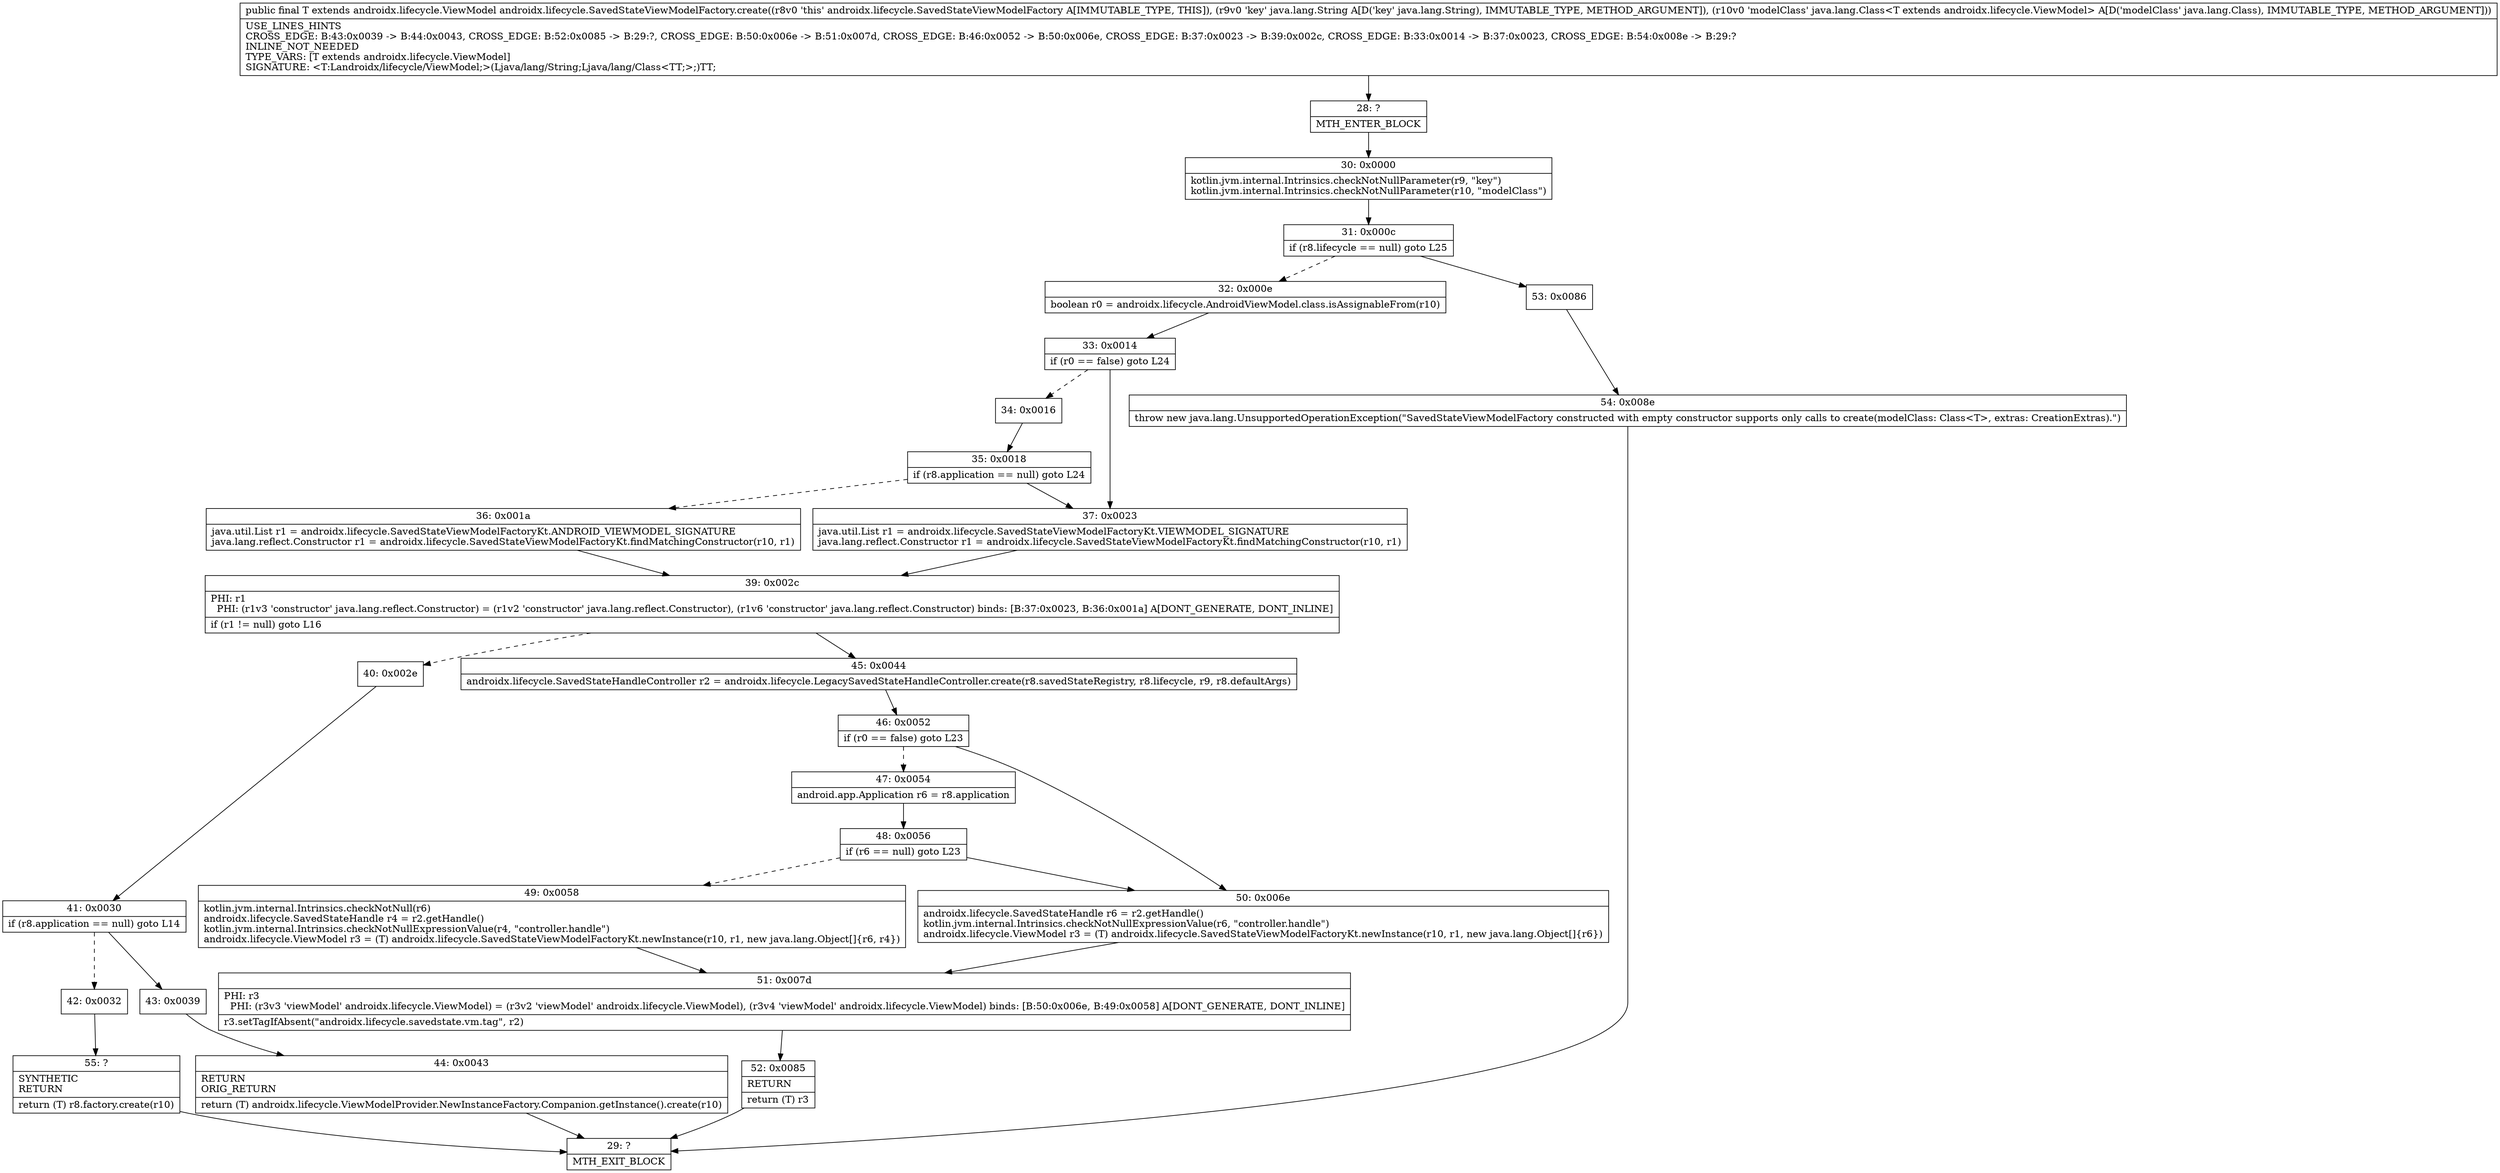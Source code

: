 digraph "CFG forandroidx.lifecycle.SavedStateViewModelFactory.create(Ljava\/lang\/String;Ljava\/lang\/Class;)Landroidx\/lifecycle\/ViewModel;" {
Node_28 [shape=record,label="{28\:\ ?|MTH_ENTER_BLOCK\l}"];
Node_30 [shape=record,label="{30\:\ 0x0000|kotlin.jvm.internal.Intrinsics.checkNotNullParameter(r9, \"key\")\lkotlin.jvm.internal.Intrinsics.checkNotNullParameter(r10, \"modelClass\")\l}"];
Node_31 [shape=record,label="{31\:\ 0x000c|if (r8.lifecycle == null) goto L25\l}"];
Node_32 [shape=record,label="{32\:\ 0x000e|boolean r0 = androidx.lifecycle.AndroidViewModel.class.isAssignableFrom(r10)\l}"];
Node_33 [shape=record,label="{33\:\ 0x0014|if (r0 == false) goto L24\l}"];
Node_34 [shape=record,label="{34\:\ 0x0016}"];
Node_35 [shape=record,label="{35\:\ 0x0018|if (r8.application == null) goto L24\l}"];
Node_36 [shape=record,label="{36\:\ 0x001a|java.util.List r1 = androidx.lifecycle.SavedStateViewModelFactoryKt.ANDROID_VIEWMODEL_SIGNATURE\ljava.lang.reflect.Constructor r1 = androidx.lifecycle.SavedStateViewModelFactoryKt.findMatchingConstructor(r10, r1)\l}"];
Node_39 [shape=record,label="{39\:\ 0x002c|PHI: r1 \l  PHI: (r1v3 'constructor' java.lang.reflect.Constructor) = (r1v2 'constructor' java.lang.reflect.Constructor), (r1v6 'constructor' java.lang.reflect.Constructor) binds: [B:37:0x0023, B:36:0x001a] A[DONT_GENERATE, DONT_INLINE]\l|if (r1 != null) goto L16\l}"];
Node_40 [shape=record,label="{40\:\ 0x002e}"];
Node_41 [shape=record,label="{41\:\ 0x0030|if (r8.application == null) goto L14\l}"];
Node_42 [shape=record,label="{42\:\ 0x0032}"];
Node_55 [shape=record,label="{55\:\ ?|SYNTHETIC\lRETURN\l|return (T) r8.factory.create(r10)\l}"];
Node_29 [shape=record,label="{29\:\ ?|MTH_EXIT_BLOCK\l}"];
Node_43 [shape=record,label="{43\:\ 0x0039}"];
Node_44 [shape=record,label="{44\:\ 0x0043|RETURN\lORIG_RETURN\l|return (T) androidx.lifecycle.ViewModelProvider.NewInstanceFactory.Companion.getInstance().create(r10)\l}"];
Node_45 [shape=record,label="{45\:\ 0x0044|androidx.lifecycle.SavedStateHandleController r2 = androidx.lifecycle.LegacySavedStateHandleController.create(r8.savedStateRegistry, r8.lifecycle, r9, r8.defaultArgs)\l}"];
Node_46 [shape=record,label="{46\:\ 0x0052|if (r0 == false) goto L23\l}"];
Node_47 [shape=record,label="{47\:\ 0x0054|android.app.Application r6 = r8.application\l}"];
Node_48 [shape=record,label="{48\:\ 0x0056|if (r6 == null) goto L23\l}"];
Node_49 [shape=record,label="{49\:\ 0x0058|kotlin.jvm.internal.Intrinsics.checkNotNull(r6)\landroidx.lifecycle.SavedStateHandle r4 = r2.getHandle()\lkotlin.jvm.internal.Intrinsics.checkNotNullExpressionValue(r4, \"controller.handle\")\landroidx.lifecycle.ViewModel r3 = (T) androidx.lifecycle.SavedStateViewModelFactoryKt.newInstance(r10, r1, new java.lang.Object[]\{r6, r4\})\l}"];
Node_51 [shape=record,label="{51\:\ 0x007d|PHI: r3 \l  PHI: (r3v3 'viewModel' androidx.lifecycle.ViewModel) = (r3v2 'viewModel' androidx.lifecycle.ViewModel), (r3v4 'viewModel' androidx.lifecycle.ViewModel) binds: [B:50:0x006e, B:49:0x0058] A[DONT_GENERATE, DONT_INLINE]\l|r3.setTagIfAbsent(\"androidx.lifecycle.savedstate.vm.tag\", r2)\l}"];
Node_52 [shape=record,label="{52\:\ 0x0085|RETURN\l|return (T) r3\l}"];
Node_50 [shape=record,label="{50\:\ 0x006e|androidx.lifecycle.SavedStateHandle r6 = r2.getHandle()\lkotlin.jvm.internal.Intrinsics.checkNotNullExpressionValue(r6, \"controller.handle\")\landroidx.lifecycle.ViewModel r3 = (T) androidx.lifecycle.SavedStateViewModelFactoryKt.newInstance(r10, r1, new java.lang.Object[]\{r6\})\l}"];
Node_37 [shape=record,label="{37\:\ 0x0023|java.util.List r1 = androidx.lifecycle.SavedStateViewModelFactoryKt.VIEWMODEL_SIGNATURE\ljava.lang.reflect.Constructor r1 = androidx.lifecycle.SavedStateViewModelFactoryKt.findMatchingConstructor(r10, r1)\l}"];
Node_53 [shape=record,label="{53\:\ 0x0086}"];
Node_54 [shape=record,label="{54\:\ 0x008e|throw new java.lang.UnsupportedOperationException(\"SavedStateViewModelFactory constructed with empty constructor supports only calls to create(modelClass: Class\<T\>, extras: CreationExtras).\")\l}"];
MethodNode[shape=record,label="{public final T extends androidx.lifecycle.ViewModel androidx.lifecycle.SavedStateViewModelFactory.create((r8v0 'this' androidx.lifecycle.SavedStateViewModelFactory A[IMMUTABLE_TYPE, THIS]), (r9v0 'key' java.lang.String A[D('key' java.lang.String), IMMUTABLE_TYPE, METHOD_ARGUMENT]), (r10v0 'modelClass' java.lang.Class\<T extends androidx.lifecycle.ViewModel\> A[D('modelClass' java.lang.Class), IMMUTABLE_TYPE, METHOD_ARGUMENT]))  | USE_LINES_HINTS\lCROSS_EDGE: B:43:0x0039 \-\> B:44:0x0043, CROSS_EDGE: B:52:0x0085 \-\> B:29:?, CROSS_EDGE: B:50:0x006e \-\> B:51:0x007d, CROSS_EDGE: B:46:0x0052 \-\> B:50:0x006e, CROSS_EDGE: B:37:0x0023 \-\> B:39:0x002c, CROSS_EDGE: B:33:0x0014 \-\> B:37:0x0023, CROSS_EDGE: B:54:0x008e \-\> B:29:?\lINLINE_NOT_NEEDED\lTYPE_VARS: [T extends androidx.lifecycle.ViewModel]\lSIGNATURE: \<T:Landroidx\/lifecycle\/ViewModel;\>(Ljava\/lang\/String;Ljava\/lang\/Class\<TT;\>;)TT;\l}"];
MethodNode -> Node_28;Node_28 -> Node_30;
Node_30 -> Node_31;
Node_31 -> Node_32[style=dashed];
Node_31 -> Node_53;
Node_32 -> Node_33;
Node_33 -> Node_34[style=dashed];
Node_33 -> Node_37;
Node_34 -> Node_35;
Node_35 -> Node_36[style=dashed];
Node_35 -> Node_37;
Node_36 -> Node_39;
Node_39 -> Node_40[style=dashed];
Node_39 -> Node_45;
Node_40 -> Node_41;
Node_41 -> Node_42[style=dashed];
Node_41 -> Node_43;
Node_42 -> Node_55;
Node_55 -> Node_29;
Node_43 -> Node_44;
Node_44 -> Node_29;
Node_45 -> Node_46;
Node_46 -> Node_47[style=dashed];
Node_46 -> Node_50;
Node_47 -> Node_48;
Node_48 -> Node_49[style=dashed];
Node_48 -> Node_50;
Node_49 -> Node_51;
Node_51 -> Node_52;
Node_52 -> Node_29;
Node_50 -> Node_51;
Node_37 -> Node_39;
Node_53 -> Node_54;
Node_54 -> Node_29;
}

